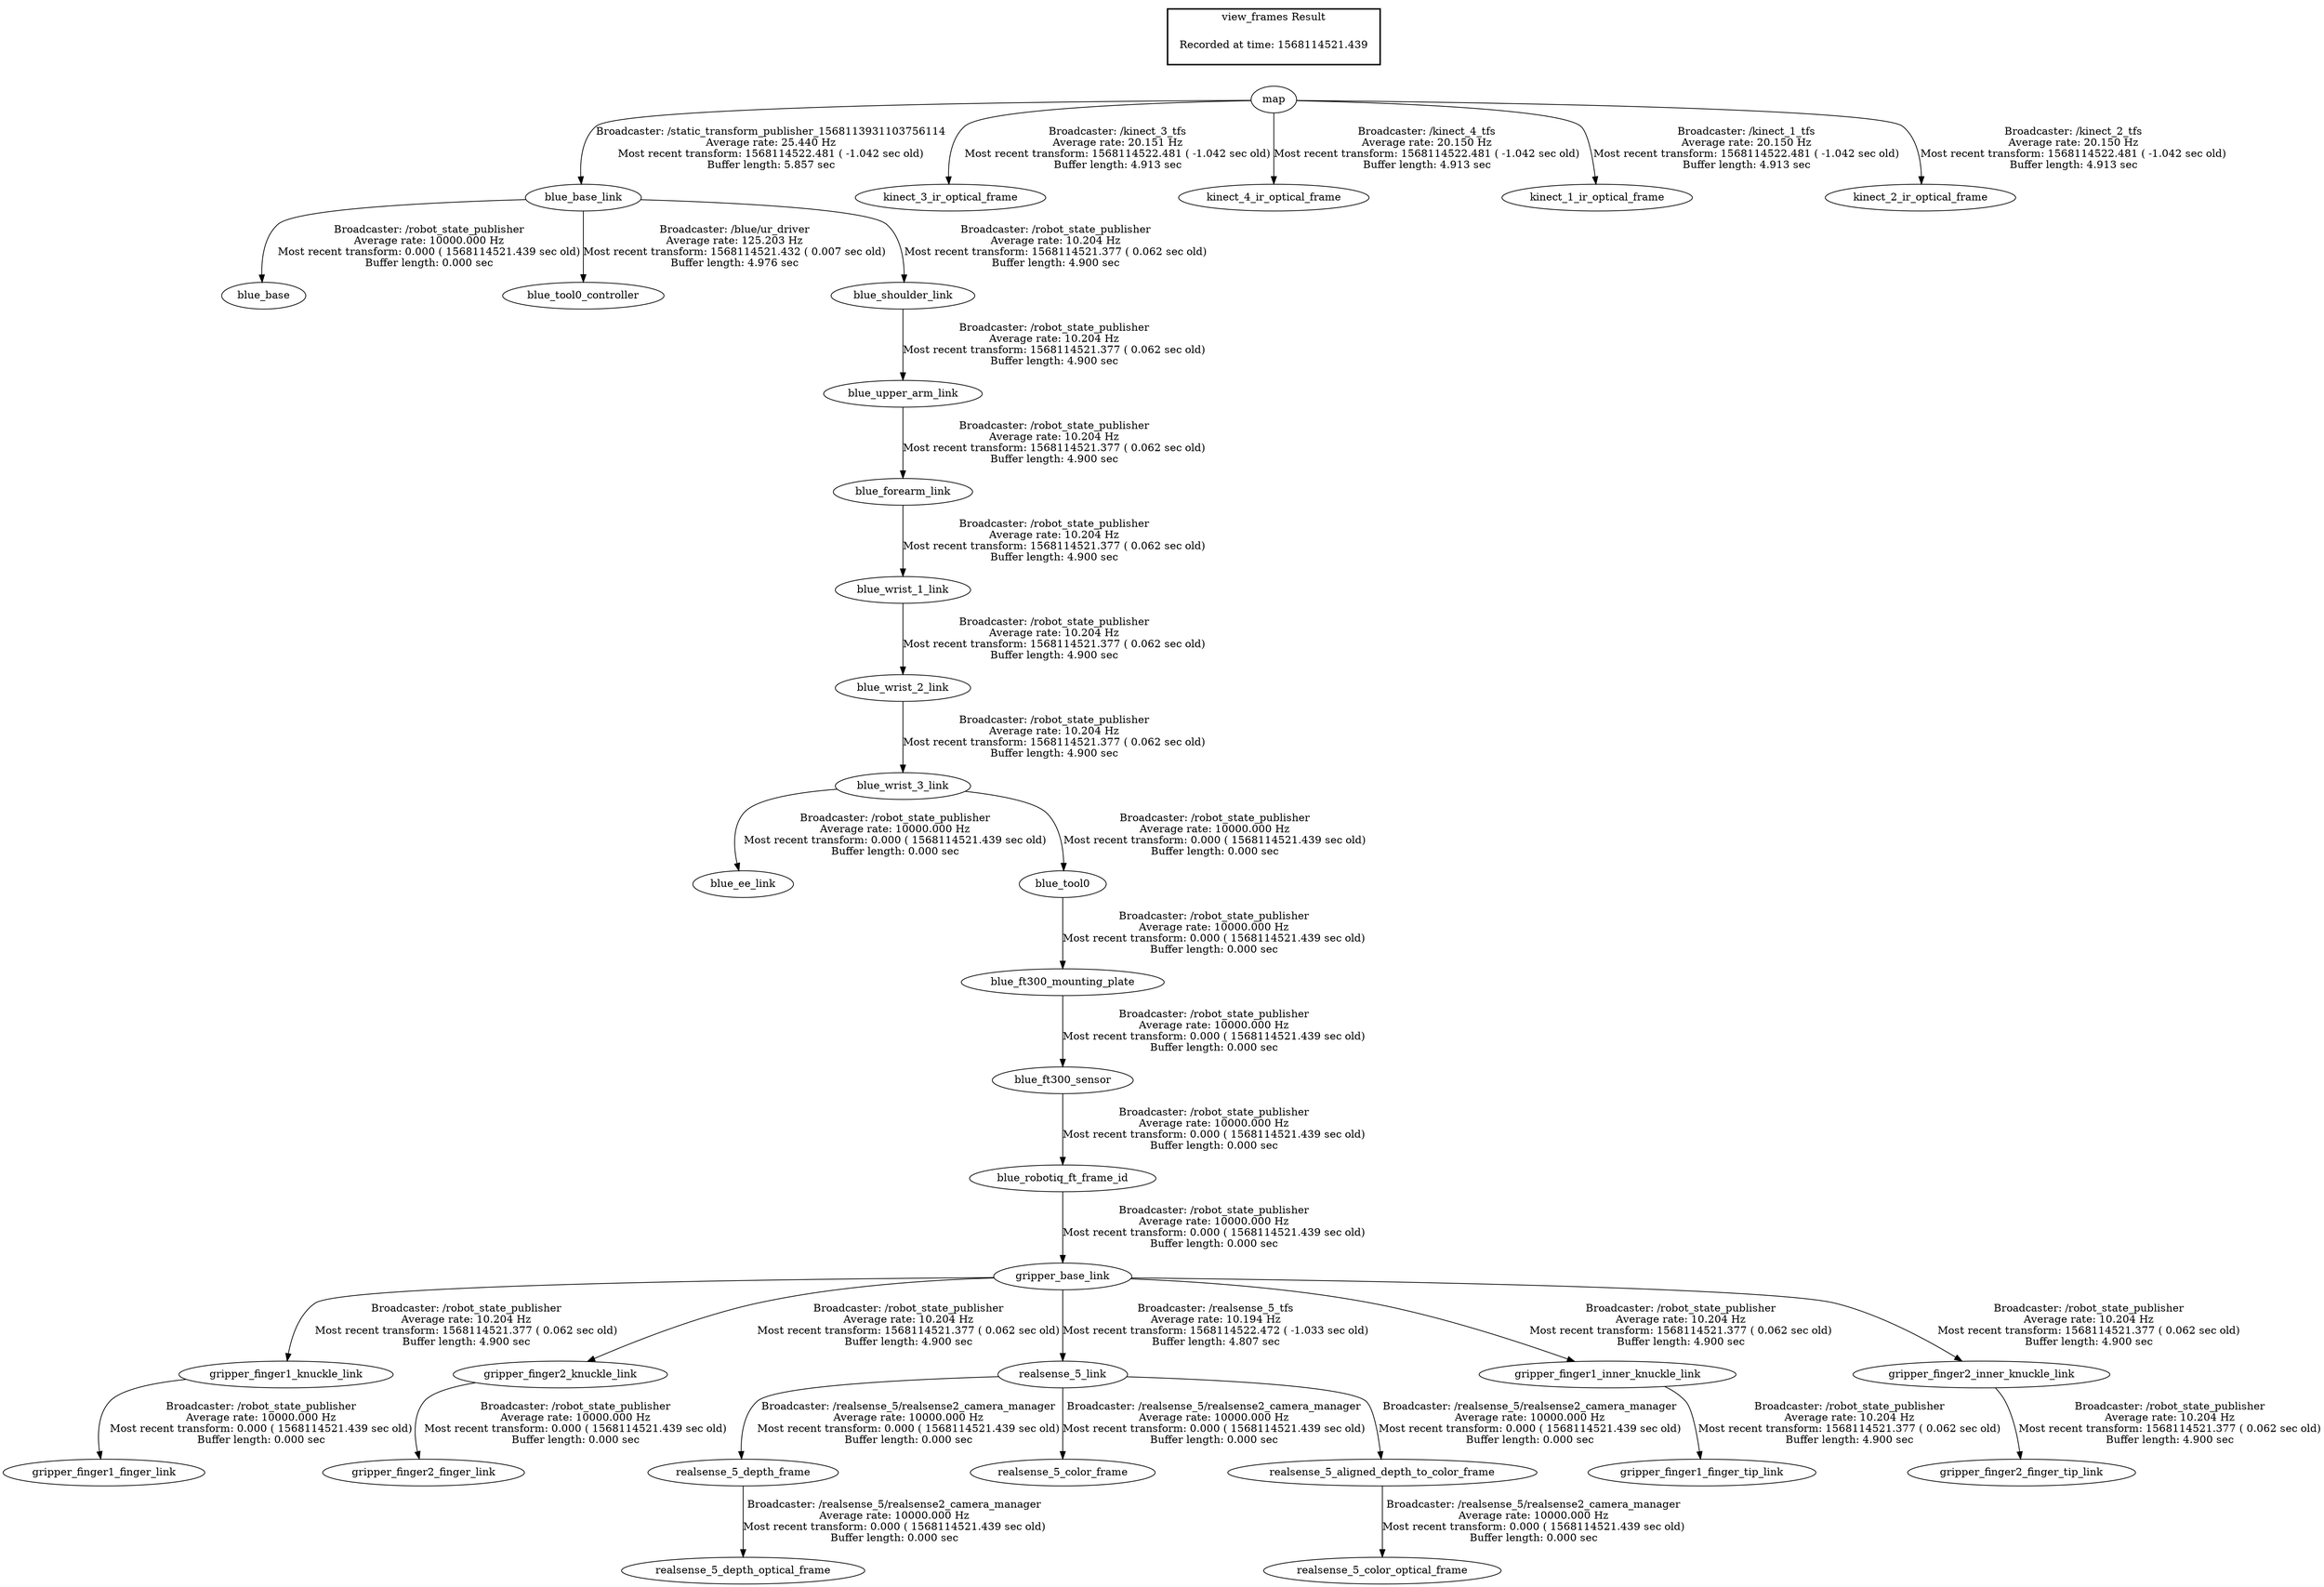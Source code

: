 digraph G {
"blue_base_link" -> "blue_base"[label="Broadcaster: /robot_state_publisher\nAverage rate: 10000.000 Hz\nMost recent transform: 0.000 ( 1568114521.439 sec old)\nBuffer length: 0.000 sec\n"];
"map" -> "blue_base_link"[label="Broadcaster: /static_transform_publisher_1568113931103756114\nAverage rate: 25.440 Hz\nMost recent transform: 1568114522.481 ( -1.042 sec old)\nBuffer length: 5.857 sec\n"];
"blue_wrist_3_link" -> "blue_ee_link"[label="Broadcaster: /robot_state_publisher\nAverage rate: 10000.000 Hz\nMost recent transform: 0.000 ( 1568114521.439 sec old)\nBuffer length: 0.000 sec\n"];
"blue_wrist_2_link" -> "blue_wrist_3_link"[label="Broadcaster: /robot_state_publisher\nAverage rate: 10.204 Hz\nMost recent transform: 1568114521.377 ( 0.062 sec old)\nBuffer length: 4.900 sec\n"];
"blue_tool0" -> "blue_ft300_mounting_plate"[label="Broadcaster: /robot_state_publisher\nAverage rate: 10000.000 Hz\nMost recent transform: 0.000 ( 1568114521.439 sec old)\nBuffer length: 0.000 sec\n"];
"blue_wrist_3_link" -> "blue_tool0"[label="Broadcaster: /robot_state_publisher\nAverage rate: 10000.000 Hz\nMost recent transform: 0.000 ( 1568114521.439 sec old)\nBuffer length: 0.000 sec\n"];
"blue_ft300_mounting_plate" -> "blue_ft300_sensor"[label="Broadcaster: /robot_state_publisher\nAverage rate: 10000.000 Hz\nMost recent transform: 0.000 ( 1568114521.439 sec old)\nBuffer length: 0.000 sec\n"];
"blue_ft300_sensor" -> "blue_robotiq_ft_frame_id"[label="Broadcaster: /robot_state_publisher\nAverage rate: 10000.000 Hz\nMost recent transform: 0.000 ( 1568114521.439 sec old)\nBuffer length: 0.000 sec\n"];
"blue_robotiq_ft_frame_id" -> "gripper_base_link"[label="Broadcaster: /robot_state_publisher\nAverage rate: 10000.000 Hz\nMost recent transform: 0.000 ( 1568114521.439 sec old)\nBuffer length: 0.000 sec\n"];
"gripper_finger1_knuckle_link" -> "gripper_finger1_finger_link"[label="Broadcaster: /robot_state_publisher\nAverage rate: 10000.000 Hz\nMost recent transform: 0.000 ( 1568114521.439 sec old)\nBuffer length: 0.000 sec\n"];
"gripper_base_link" -> "gripper_finger1_knuckle_link"[label="Broadcaster: /robot_state_publisher\nAverage rate: 10.204 Hz\nMost recent transform: 1568114521.377 ( 0.062 sec old)\nBuffer length: 4.900 sec\n"];
"gripper_finger2_knuckle_link" -> "gripper_finger2_finger_link"[label="Broadcaster: /robot_state_publisher\nAverage rate: 10000.000 Hz\nMost recent transform: 0.000 ( 1568114521.439 sec old)\nBuffer length: 0.000 sec\n"];
"gripper_base_link" -> "gripper_finger2_knuckle_link"[label="Broadcaster: /robot_state_publisher\nAverage rate: 10.204 Hz\nMost recent transform: 1568114521.377 ( 0.062 sec old)\nBuffer length: 4.900 sec\n"];
"realsense_5_link" -> "realsense_5_depth_frame"[label="Broadcaster: /realsense_5/realsense2_camera_manager\nAverage rate: 10000.000 Hz\nMost recent transform: 0.000 ( 1568114521.439 sec old)\nBuffer length: 0.000 sec\n"];
"gripper_base_link" -> "realsense_5_link"[label="Broadcaster: /realsense_5_tfs\nAverage rate: 10.194 Hz\nMost recent transform: 1568114522.472 ( -1.033 sec old)\nBuffer length: 4.807 sec\n"];
"realsense_5_depth_frame" -> "realsense_5_depth_optical_frame"[label="Broadcaster: /realsense_5/realsense2_camera_manager\nAverage rate: 10000.000 Hz\nMost recent transform: 0.000 ( 1568114521.439 sec old)\nBuffer length: 0.000 sec\n"];
"realsense_5_link" -> "realsense_5_color_frame"[label="Broadcaster: /realsense_5/realsense2_camera_manager\nAverage rate: 10000.000 Hz\nMost recent transform: 0.000 ( 1568114521.439 sec old)\nBuffer length: 0.000 sec\n"];
"realsense_5_aligned_depth_to_color_frame" -> "realsense_5_color_optical_frame"[label="Broadcaster: /realsense_5/realsense2_camera_manager\nAverage rate: 10000.000 Hz\nMost recent transform: 0.000 ( 1568114521.439 sec old)\nBuffer length: 0.000 sec\n"];
"realsense_5_link" -> "realsense_5_aligned_depth_to_color_frame"[label="Broadcaster: /realsense_5/realsense2_camera_manager\nAverage rate: 10000.000 Hz\nMost recent transform: 0.000 ( 1568114521.439 sec old)\nBuffer length: 0.000 sec\n"];
"blue_base_link" -> "blue_tool0_controller"[label="Broadcaster: /blue/ur_driver\nAverage rate: 125.203 Hz\nMost recent transform: 1568114521.432 ( 0.007 sec old)\nBuffer length: 4.976 sec\n"];
"blue_upper_arm_link" -> "blue_forearm_link"[label="Broadcaster: /robot_state_publisher\nAverage rate: 10.204 Hz\nMost recent transform: 1568114521.377 ( 0.062 sec old)\nBuffer length: 4.900 sec\n"];
"blue_shoulder_link" -> "blue_upper_arm_link"[label="Broadcaster: /robot_state_publisher\nAverage rate: 10.204 Hz\nMost recent transform: 1568114521.377 ( 0.062 sec old)\nBuffer length: 4.900 sec\n"];
"blue_base_link" -> "blue_shoulder_link"[label="Broadcaster: /robot_state_publisher\nAverage rate: 10.204 Hz\nMost recent transform: 1568114521.377 ( 0.062 sec old)\nBuffer length: 4.900 sec\n"];
"blue_forearm_link" -> "blue_wrist_1_link"[label="Broadcaster: /robot_state_publisher\nAverage rate: 10.204 Hz\nMost recent transform: 1568114521.377 ( 0.062 sec old)\nBuffer length: 4.900 sec\n"];
"blue_wrist_1_link" -> "blue_wrist_2_link"[label="Broadcaster: /robot_state_publisher\nAverage rate: 10.204 Hz\nMost recent transform: 1568114521.377 ( 0.062 sec old)\nBuffer length: 4.900 sec\n"];
"gripper_finger1_inner_knuckle_link" -> "gripper_finger1_finger_tip_link"[label="Broadcaster: /robot_state_publisher\nAverage rate: 10.204 Hz\nMost recent transform: 1568114521.377 ( 0.062 sec old)\nBuffer length: 4.900 sec\n"];
"gripper_base_link" -> "gripper_finger1_inner_knuckle_link"[label="Broadcaster: /robot_state_publisher\nAverage rate: 10.204 Hz\nMost recent transform: 1568114521.377 ( 0.062 sec old)\nBuffer length: 4.900 sec\n"];
"gripper_finger2_inner_knuckle_link" -> "gripper_finger2_finger_tip_link"[label="Broadcaster: /robot_state_publisher\nAverage rate: 10.204 Hz\nMost recent transform: 1568114521.377 ( 0.062 sec old)\nBuffer length: 4.900 sec\n"];
"gripper_base_link" -> "gripper_finger2_inner_knuckle_link"[label="Broadcaster: /robot_state_publisher\nAverage rate: 10.204 Hz\nMost recent transform: 1568114521.377 ( 0.062 sec old)\nBuffer length: 4.900 sec\n"];
"map" -> "kinect_3_ir_optical_frame"[label="Broadcaster: /kinect_3_tfs\nAverage rate: 20.151 Hz\nMost recent transform: 1568114522.481 ( -1.042 sec old)\nBuffer length: 4.913 sec\n"];
"map" -> "kinect_4_ir_optical_frame"[label="Broadcaster: /kinect_4_tfs\nAverage rate: 20.150 Hz\nMost recent transform: 1568114522.481 ( -1.042 sec old)\nBuffer length: 4.913 sec\n"];
"map" -> "kinect_1_ir_optical_frame"[label="Broadcaster: /kinect_1_tfs\nAverage rate: 20.150 Hz\nMost recent transform: 1568114522.481 ( -1.042 sec old)\nBuffer length: 4.913 sec\n"];
"map" -> "kinect_2_ir_optical_frame"[label="Broadcaster: /kinect_2_tfs\nAverage rate: 20.150 Hz\nMost recent transform: 1568114522.481 ( -1.042 sec old)\nBuffer length: 4.913 sec\n"];
edge [style=invis];
 subgraph cluster_legend { style=bold; color=black; label ="view_frames Result";
"Recorded at time: 1568114521.439"[ shape=plaintext ] ;
 }->"map";
}